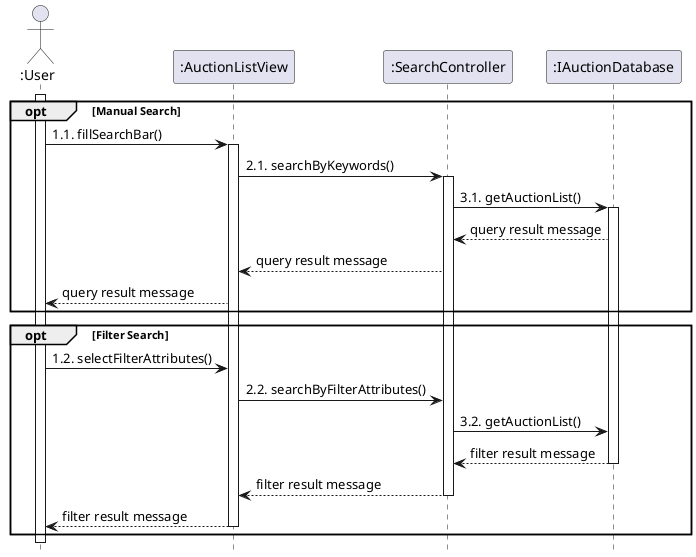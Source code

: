 @startuml UC_6
hide footbox

actor ":User" as User
participant ":AuctionListView" as AuctionView
participant ":SearchController" as SearchController
participant ":IAuctionDatabase" as Auction

User ++
opt Manual Search
    User -> AuctionView: 1.1. fillSearchBar()
    
    activate AuctionView
      AuctionView -> SearchController: 2.1. searchByKeywords()
      
      activate SearchController
        SearchController -> Auction: 3.1. getAuctionList()
          
          activate Auction
            Auction --> SearchController: query result message
            
        SearchController --> AuctionView: query result message
        
      AuctionView --> User: query result message
      
end

opt Filter Search
  User -> AuctionView: 1.2. selectFilterAttributes()
  
  
      AuctionView -> SearchController: 2.2. searchByFilterAttributes()
      
      
        SearchController -> Auction: 3.2. getAuctionList()
          
          
            Auction --> SearchController: filter result message
            
            
          deactivate Auction
        SearchController --> AuctionView: filter result message
        
        
      deactivate SearchController
      AuctionView --> User: filter result message
      
      
    deactivate AuctionView
end

@enduml